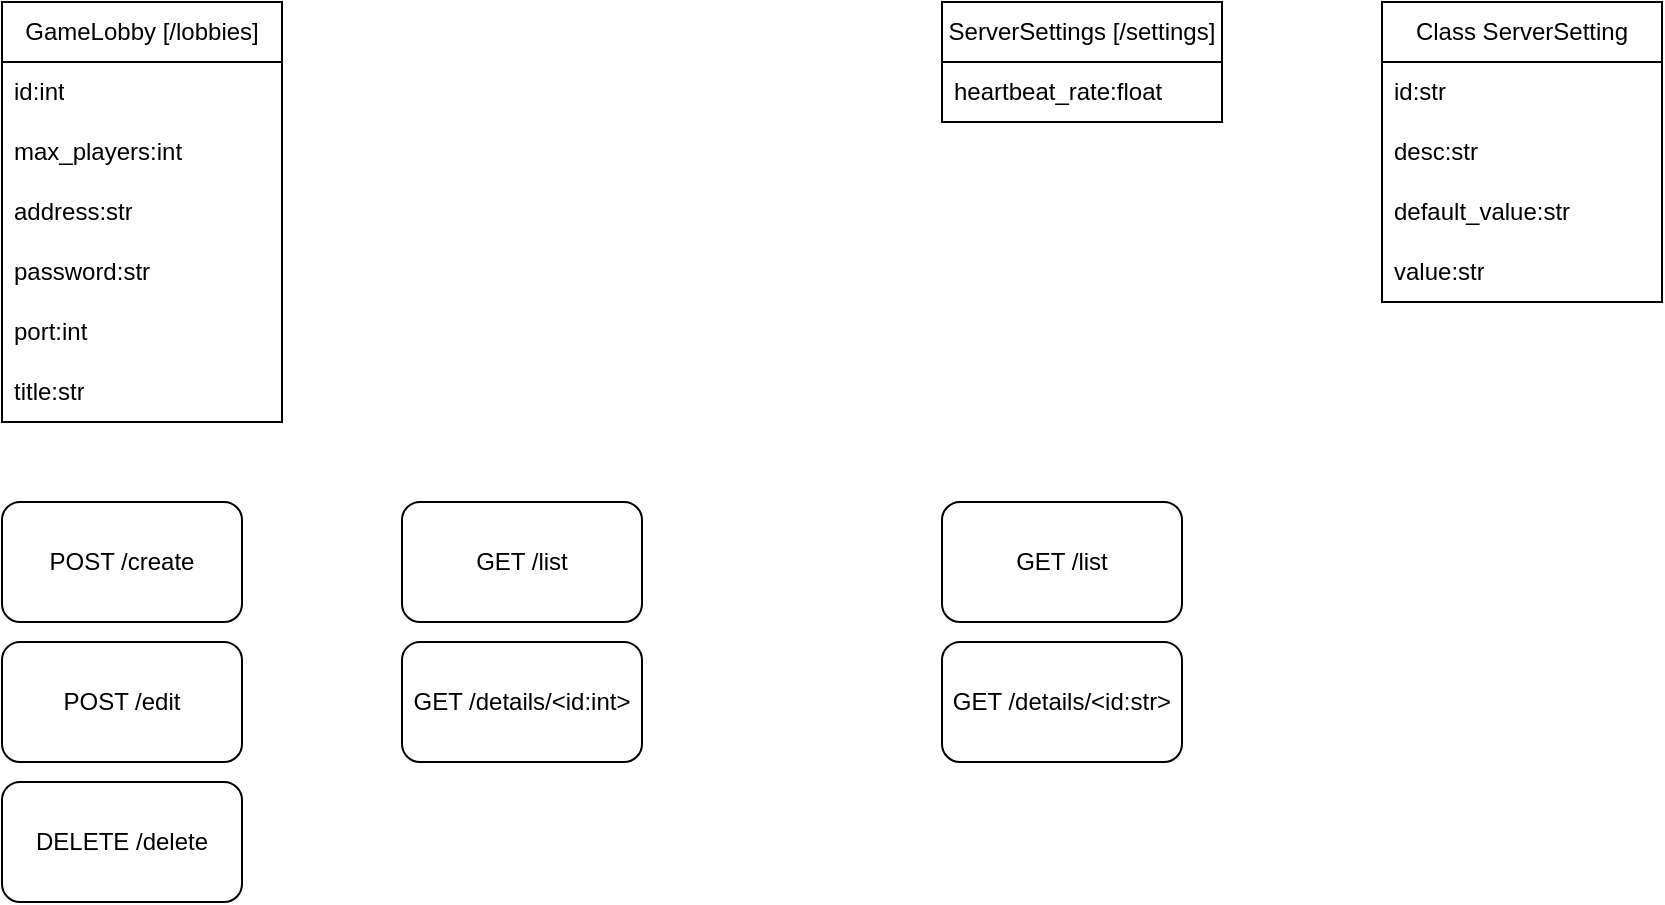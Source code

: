 <mxfile version="28.2.4">
  <diagram name="Seite-1" id="LAtG_eKHd9kkFOueGO4T">
    <mxGraphModel dx="1382" dy="764" grid="1" gridSize="10" guides="1" tooltips="1" connect="1" arrows="1" fold="1" page="1" pageScale="1" pageWidth="827" pageHeight="1169" math="0" shadow="0">
      <root>
        <mxCell id="0" />
        <mxCell id="1" parent="0" />
        <mxCell id="A26B8V92KWQpDH8FjjMT-1" value="GameLobby [/lobbies]" style="swimlane;fontStyle=0;childLayout=stackLayout;horizontal=1;startSize=30;horizontalStack=0;resizeParent=1;resizeParentMax=0;resizeLast=0;collapsible=1;marginBottom=0;whiteSpace=wrap;html=1;" vertex="1" parent="1">
          <mxGeometry x="70" y="100" width="140" height="210" as="geometry" />
        </mxCell>
        <mxCell id="A26B8V92KWQpDH8FjjMT-10" value="id:int" style="text;strokeColor=none;fillColor=none;align=left;verticalAlign=middle;spacingLeft=4;spacingRight=4;overflow=hidden;points=[[0,0.5],[1,0.5]];portConstraint=eastwest;rotatable=0;whiteSpace=wrap;html=1;" vertex="1" parent="A26B8V92KWQpDH8FjjMT-1">
          <mxGeometry y="30" width="140" height="30" as="geometry" />
        </mxCell>
        <mxCell id="A26B8V92KWQpDH8FjjMT-2" value="max_players:int" style="text;strokeColor=none;fillColor=none;align=left;verticalAlign=middle;spacingLeft=4;spacingRight=4;overflow=hidden;points=[[0,0.5],[1,0.5]];portConstraint=eastwest;rotatable=0;whiteSpace=wrap;html=1;" vertex="1" parent="A26B8V92KWQpDH8FjjMT-1">
          <mxGeometry y="60" width="140" height="30" as="geometry" />
        </mxCell>
        <mxCell id="A26B8V92KWQpDH8FjjMT-3" value="address:str" style="text;strokeColor=none;fillColor=none;align=left;verticalAlign=middle;spacingLeft=4;spacingRight=4;overflow=hidden;points=[[0,0.5],[1,0.5]];portConstraint=eastwest;rotatable=0;whiteSpace=wrap;html=1;" vertex="1" parent="A26B8V92KWQpDH8FjjMT-1">
          <mxGeometry y="90" width="140" height="30" as="geometry" />
        </mxCell>
        <mxCell id="A26B8V92KWQpDH8FjjMT-13" value="password:str" style="text;strokeColor=none;fillColor=none;align=left;verticalAlign=middle;spacingLeft=4;spacingRight=4;overflow=hidden;points=[[0,0.5],[1,0.5]];portConstraint=eastwest;rotatable=0;whiteSpace=wrap;html=1;" vertex="1" parent="A26B8V92KWQpDH8FjjMT-1">
          <mxGeometry y="120" width="140" height="30" as="geometry" />
        </mxCell>
        <mxCell id="A26B8V92KWQpDH8FjjMT-4" value="port:int" style="text;strokeColor=none;fillColor=none;align=left;verticalAlign=middle;spacingLeft=4;spacingRight=4;overflow=hidden;points=[[0,0.5],[1,0.5]];portConstraint=eastwest;rotatable=0;whiteSpace=wrap;html=1;" vertex="1" parent="A26B8V92KWQpDH8FjjMT-1">
          <mxGeometry y="150" width="140" height="30" as="geometry" />
        </mxCell>
        <mxCell id="A26B8V92KWQpDH8FjjMT-5" value="title:str" style="text;strokeColor=none;fillColor=none;align=left;verticalAlign=middle;spacingLeft=4;spacingRight=4;overflow=hidden;points=[[0,0.5],[1,0.5]];portConstraint=eastwest;rotatable=0;whiteSpace=wrap;html=1;" vertex="1" parent="A26B8V92KWQpDH8FjjMT-1">
          <mxGeometry y="180" width="140" height="30" as="geometry" />
        </mxCell>
        <mxCell id="A26B8V92KWQpDH8FjjMT-7" value="POST /create" style="rounded=1;whiteSpace=wrap;html=1;" vertex="1" parent="1">
          <mxGeometry x="70" y="350" width="120" height="60" as="geometry" />
        </mxCell>
        <mxCell id="A26B8V92KWQpDH8FjjMT-8" value="GET /list" style="rounded=1;whiteSpace=wrap;html=1;" vertex="1" parent="1">
          <mxGeometry x="270" y="350" width="120" height="60" as="geometry" />
        </mxCell>
        <mxCell id="A26B8V92KWQpDH8FjjMT-9" value="POST /edit" style="rounded=1;whiteSpace=wrap;html=1;" vertex="1" parent="1">
          <mxGeometry x="70" y="420" width="120" height="60" as="geometry" />
        </mxCell>
        <mxCell id="A26B8V92KWQpDH8FjjMT-11" value="DELETE /delete" style="rounded=1;whiteSpace=wrap;html=1;" vertex="1" parent="1">
          <mxGeometry x="70" y="490" width="120" height="60" as="geometry" />
        </mxCell>
        <mxCell id="A26B8V92KWQpDH8FjjMT-12" value="GET /details/&amp;lt;id:int&amp;gt;" style="rounded=1;whiteSpace=wrap;html=1;" vertex="1" parent="1">
          <mxGeometry x="270" y="420" width="120" height="60" as="geometry" />
        </mxCell>
        <mxCell id="A26B8V92KWQpDH8FjjMT-14" value="ServerSettings [/settings]" style="swimlane;fontStyle=0;childLayout=stackLayout;horizontal=1;startSize=30;horizontalStack=0;resizeParent=1;resizeParentMax=0;resizeLast=0;collapsible=1;marginBottom=0;whiteSpace=wrap;html=1;" vertex="1" parent="1">
          <mxGeometry x="540" y="100" width="140" height="60" as="geometry" />
        </mxCell>
        <mxCell id="A26B8V92KWQpDH8FjjMT-15" value="heartbeat_rate:float" style="text;strokeColor=none;fillColor=none;align=left;verticalAlign=middle;spacingLeft=4;spacingRight=4;overflow=hidden;points=[[0,0.5],[1,0.5]];portConstraint=eastwest;rotatable=0;whiteSpace=wrap;html=1;" vertex="1" parent="A26B8V92KWQpDH8FjjMT-14">
          <mxGeometry y="30" width="140" height="30" as="geometry" />
        </mxCell>
        <mxCell id="A26B8V92KWQpDH8FjjMT-18" value="GET /list" style="rounded=1;whiteSpace=wrap;html=1;" vertex="1" parent="1">
          <mxGeometry x="540" y="350" width="120" height="60" as="geometry" />
        </mxCell>
        <mxCell id="A26B8V92KWQpDH8FjjMT-19" value="GET /details/&amp;lt;id:str&amp;gt;" style="rounded=1;whiteSpace=wrap;html=1;" vertex="1" parent="1">
          <mxGeometry x="540" y="420" width="120" height="60" as="geometry" />
        </mxCell>
        <mxCell id="A26B8V92KWQpDH8FjjMT-20" value="Class ServerSetting" style="swimlane;fontStyle=0;childLayout=stackLayout;horizontal=1;startSize=30;horizontalStack=0;resizeParent=1;resizeParentMax=0;resizeLast=0;collapsible=1;marginBottom=0;whiteSpace=wrap;html=1;" vertex="1" parent="1">
          <mxGeometry x="760" y="100" width="140" height="150" as="geometry" />
        </mxCell>
        <mxCell id="A26B8V92KWQpDH8FjjMT-21" value="id:str" style="text;strokeColor=none;fillColor=none;align=left;verticalAlign=middle;spacingLeft=4;spacingRight=4;overflow=hidden;points=[[0,0.5],[1,0.5]];portConstraint=eastwest;rotatable=0;whiteSpace=wrap;html=1;" vertex="1" parent="A26B8V92KWQpDH8FjjMT-20">
          <mxGeometry y="30" width="140" height="30" as="geometry" />
        </mxCell>
        <mxCell id="A26B8V92KWQpDH8FjjMT-22" value="&lt;div&gt;desc:str&lt;/div&gt;" style="text;strokeColor=none;fillColor=none;align=left;verticalAlign=middle;spacingLeft=4;spacingRight=4;overflow=hidden;points=[[0,0.5],[1,0.5]];portConstraint=eastwest;rotatable=0;whiteSpace=wrap;html=1;" vertex="1" parent="A26B8V92KWQpDH8FjjMT-20">
          <mxGeometry y="60" width="140" height="30" as="geometry" />
        </mxCell>
        <mxCell id="A26B8V92KWQpDH8FjjMT-24" value="&lt;div&gt;default_value:str&lt;/div&gt;" style="text;strokeColor=none;fillColor=none;align=left;verticalAlign=middle;spacingLeft=4;spacingRight=4;overflow=hidden;points=[[0,0.5],[1,0.5]];portConstraint=eastwest;rotatable=0;whiteSpace=wrap;html=1;" vertex="1" parent="A26B8V92KWQpDH8FjjMT-20">
          <mxGeometry y="90" width="140" height="30" as="geometry" />
        </mxCell>
        <mxCell id="A26B8V92KWQpDH8FjjMT-23" value="value:str" style="text;strokeColor=none;fillColor=none;align=left;verticalAlign=middle;spacingLeft=4;spacingRight=4;overflow=hidden;points=[[0,0.5],[1,0.5]];portConstraint=eastwest;rotatable=0;whiteSpace=wrap;html=1;" vertex="1" parent="A26B8V92KWQpDH8FjjMT-20">
          <mxGeometry y="120" width="140" height="30" as="geometry" />
        </mxCell>
      </root>
    </mxGraphModel>
  </diagram>
</mxfile>
